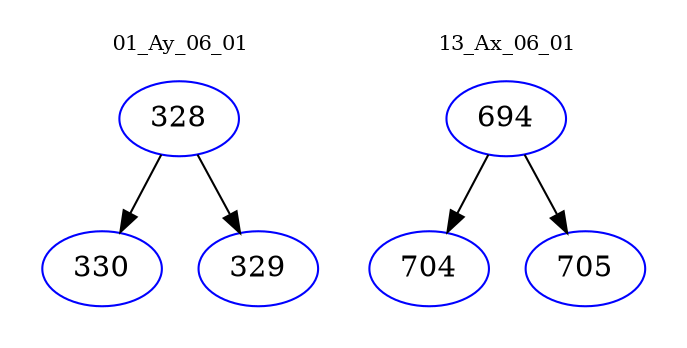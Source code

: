 digraph{
subgraph cluster_0 {
color = white
label = "01_Ay_06_01";
fontsize=10;
T0_328 [label="328", color="blue"]
T0_328 -> T0_330 [color="black"]
T0_330 [label="330", color="blue"]
T0_328 -> T0_329 [color="black"]
T0_329 [label="329", color="blue"]
}
subgraph cluster_1 {
color = white
label = "13_Ax_06_01";
fontsize=10;
T1_694 [label="694", color="blue"]
T1_694 -> T1_704 [color="black"]
T1_704 [label="704", color="blue"]
T1_694 -> T1_705 [color="black"]
T1_705 [label="705", color="blue"]
}
}
